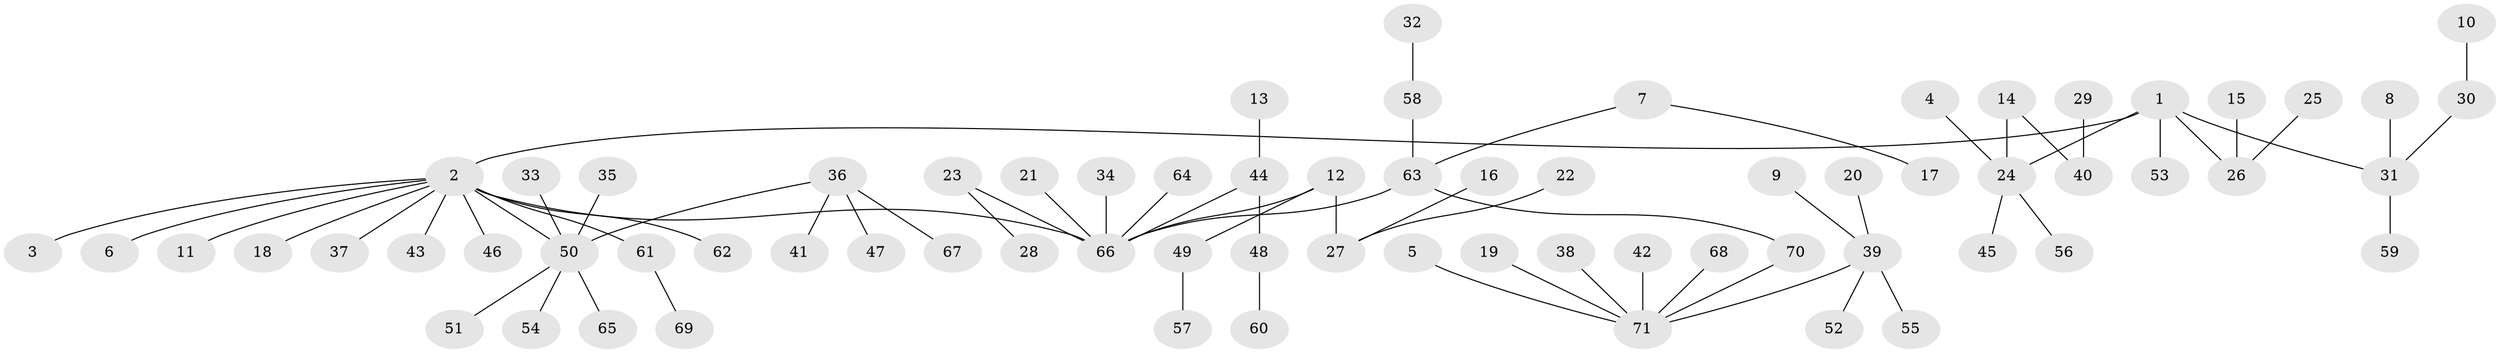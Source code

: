 // original degree distribution, {7: 0.014084507042253521, 9: 0.007042253521126761, 4: 0.06338028169014084, 5: 0.02112676056338028, 3: 0.09859154929577464, 2: 0.2535211267605634, 6: 0.014084507042253521, 1: 0.5211267605633803, 8: 0.007042253521126761}
// Generated by graph-tools (version 1.1) at 2025/50/03/09/25 03:50:24]
// undirected, 71 vertices, 70 edges
graph export_dot {
graph [start="1"]
  node [color=gray90,style=filled];
  1;
  2;
  3;
  4;
  5;
  6;
  7;
  8;
  9;
  10;
  11;
  12;
  13;
  14;
  15;
  16;
  17;
  18;
  19;
  20;
  21;
  22;
  23;
  24;
  25;
  26;
  27;
  28;
  29;
  30;
  31;
  32;
  33;
  34;
  35;
  36;
  37;
  38;
  39;
  40;
  41;
  42;
  43;
  44;
  45;
  46;
  47;
  48;
  49;
  50;
  51;
  52;
  53;
  54;
  55;
  56;
  57;
  58;
  59;
  60;
  61;
  62;
  63;
  64;
  65;
  66;
  67;
  68;
  69;
  70;
  71;
  1 -- 2 [weight=1.0];
  1 -- 24 [weight=1.0];
  1 -- 26 [weight=1.0];
  1 -- 31 [weight=1.0];
  1 -- 53 [weight=1.0];
  2 -- 3 [weight=1.0];
  2 -- 6 [weight=1.0];
  2 -- 11 [weight=1.0];
  2 -- 18 [weight=1.0];
  2 -- 37 [weight=1.0];
  2 -- 43 [weight=1.0];
  2 -- 46 [weight=1.0];
  2 -- 50 [weight=1.0];
  2 -- 61 [weight=1.0];
  2 -- 62 [weight=1.0];
  2 -- 66 [weight=1.0];
  4 -- 24 [weight=1.0];
  5 -- 71 [weight=1.0];
  7 -- 17 [weight=1.0];
  7 -- 63 [weight=1.0];
  8 -- 31 [weight=1.0];
  9 -- 39 [weight=1.0];
  10 -- 30 [weight=1.0];
  12 -- 27 [weight=1.0];
  12 -- 49 [weight=1.0];
  12 -- 66 [weight=1.0];
  13 -- 44 [weight=1.0];
  14 -- 24 [weight=1.0];
  14 -- 40 [weight=1.0];
  15 -- 26 [weight=1.0];
  16 -- 27 [weight=1.0];
  19 -- 71 [weight=1.0];
  20 -- 39 [weight=1.0];
  21 -- 66 [weight=1.0];
  22 -- 27 [weight=1.0];
  23 -- 28 [weight=1.0];
  23 -- 66 [weight=1.0];
  24 -- 45 [weight=1.0];
  24 -- 56 [weight=1.0];
  25 -- 26 [weight=1.0];
  29 -- 40 [weight=1.0];
  30 -- 31 [weight=1.0];
  31 -- 59 [weight=1.0];
  32 -- 58 [weight=1.0];
  33 -- 50 [weight=1.0];
  34 -- 66 [weight=1.0];
  35 -- 50 [weight=1.0];
  36 -- 41 [weight=1.0];
  36 -- 47 [weight=1.0];
  36 -- 50 [weight=1.0];
  36 -- 67 [weight=1.0];
  38 -- 71 [weight=1.0];
  39 -- 52 [weight=1.0];
  39 -- 55 [weight=1.0];
  39 -- 71 [weight=1.0];
  42 -- 71 [weight=1.0];
  44 -- 48 [weight=1.0];
  44 -- 66 [weight=1.0];
  48 -- 60 [weight=1.0];
  49 -- 57 [weight=1.0];
  50 -- 51 [weight=1.0];
  50 -- 54 [weight=1.0];
  50 -- 65 [weight=1.0];
  58 -- 63 [weight=1.0];
  61 -- 69 [weight=1.0];
  63 -- 66 [weight=1.0];
  63 -- 70 [weight=1.0];
  64 -- 66 [weight=1.0];
  68 -- 71 [weight=1.0];
  70 -- 71 [weight=1.0];
}
